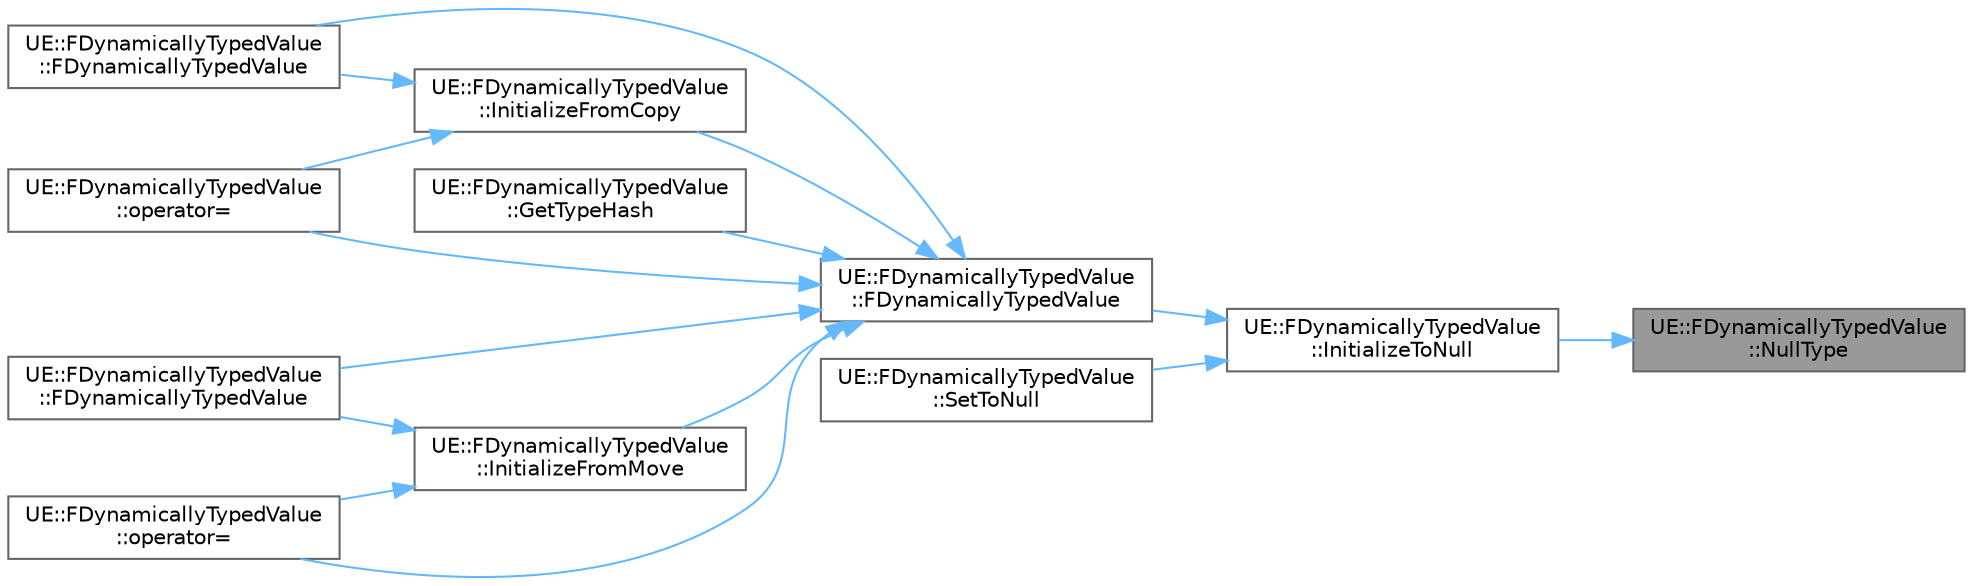 digraph "UE::FDynamicallyTypedValue::NullType"
{
 // INTERACTIVE_SVG=YES
 // LATEX_PDF_SIZE
  bgcolor="transparent";
  edge [fontname=Helvetica,fontsize=10,labelfontname=Helvetica,labelfontsize=10];
  node [fontname=Helvetica,fontsize=10,shape=box,height=0.2,width=0.4];
  rankdir="RL";
  Node1 [id="Node000001",label="UE::FDynamicallyTypedValue\l::NullType",height=0.2,width=0.4,color="gray40", fillcolor="grey60", style="filled", fontcolor="black",tooltip=" "];
  Node1 -> Node2 [id="edge1_Node000001_Node000002",dir="back",color="steelblue1",style="solid",tooltip=" "];
  Node2 [id="Node000002",label="UE::FDynamicallyTypedValue\l::InitializeToNull",height=0.2,width=0.4,color="grey40", fillcolor="white", style="filled",URL="$d3/dd7/structUE_1_1FDynamicallyTypedValue.html#a3175def8b5bb02597c78a87d3cb59448",tooltip=" "];
  Node2 -> Node3 [id="edge2_Node000002_Node000003",dir="back",color="steelblue1",style="solid",tooltip=" "];
  Node3 [id="Node000003",label="UE::FDynamicallyTypedValue\l::FDynamicallyTypedValue",height=0.2,width=0.4,color="grey40", fillcolor="white", style="filled",URL="$d3/dd7/structUE_1_1FDynamicallyTypedValue.html#a6570fdd2ad524277507fda2c45e01442",tooltip=" "];
  Node3 -> Node4 [id="edge3_Node000003_Node000004",dir="back",color="steelblue1",style="solid",tooltip=" "];
  Node4 [id="Node000004",label="UE::FDynamicallyTypedValue\l::FDynamicallyTypedValue",height=0.2,width=0.4,color="grey40", fillcolor="white", style="filled",URL="$d3/dd7/structUE_1_1FDynamicallyTypedValue.html#aff16ff124e6cc7a42beb8c4d45af4969",tooltip=" "];
  Node3 -> Node5 [id="edge4_Node000003_Node000005",dir="back",color="steelblue1",style="solid",tooltip=" "];
  Node5 [id="Node000005",label="UE::FDynamicallyTypedValue\l::FDynamicallyTypedValue",height=0.2,width=0.4,color="grey40", fillcolor="white", style="filled",URL="$d3/dd7/structUE_1_1FDynamicallyTypedValue.html#ae864179a936b1ce8743c31a3821d8ce1",tooltip=" "];
  Node3 -> Node6 [id="edge5_Node000003_Node000006",dir="back",color="steelblue1",style="solid",tooltip=" "];
  Node6 [id="Node000006",label="UE::FDynamicallyTypedValue\l::GetTypeHash",height=0.2,width=0.4,color="grey40", fillcolor="white", style="filled",URL="$d3/dd7/structUE_1_1FDynamicallyTypedValue.html#a46ae22d2ace49c47c50f6d5689735f65",tooltip=" "];
  Node3 -> Node7 [id="edge6_Node000003_Node000007",dir="back",color="steelblue1",style="solid",tooltip=" "];
  Node7 [id="Node000007",label="UE::FDynamicallyTypedValue\l::InitializeFromCopy",height=0.2,width=0.4,color="grey40", fillcolor="white", style="filled",URL="$d3/dd7/structUE_1_1FDynamicallyTypedValue.html#a4e4dc7f786b7dba77095c1f6cac93d1f",tooltip=" "];
  Node7 -> Node4 [id="edge7_Node000007_Node000004",dir="back",color="steelblue1",style="solid",tooltip=" "];
  Node7 -> Node8 [id="edge8_Node000007_Node000008",dir="back",color="steelblue1",style="solid",tooltip=" "];
  Node8 [id="Node000008",label="UE::FDynamicallyTypedValue\l::operator=",height=0.2,width=0.4,color="grey40", fillcolor="white", style="filled",URL="$d3/dd7/structUE_1_1FDynamicallyTypedValue.html#a18da43501de1bc93076d2f85a638322d",tooltip=" "];
  Node3 -> Node9 [id="edge9_Node000003_Node000009",dir="back",color="steelblue1",style="solid",tooltip=" "];
  Node9 [id="Node000009",label="UE::FDynamicallyTypedValue\l::InitializeFromMove",height=0.2,width=0.4,color="grey40", fillcolor="white", style="filled",URL="$d3/dd7/structUE_1_1FDynamicallyTypedValue.html#ae5e85588c66870042d049769a80248df",tooltip=" "];
  Node9 -> Node5 [id="edge10_Node000009_Node000005",dir="back",color="steelblue1",style="solid",tooltip=" "];
  Node9 -> Node10 [id="edge11_Node000009_Node000010",dir="back",color="steelblue1",style="solid",tooltip=" "];
  Node10 [id="Node000010",label="UE::FDynamicallyTypedValue\l::operator=",height=0.2,width=0.4,color="grey40", fillcolor="white", style="filled",URL="$d3/dd7/structUE_1_1FDynamicallyTypedValue.html#af383c76b5728555837323ed2c4c3f2a1",tooltip=" "];
  Node3 -> Node8 [id="edge12_Node000003_Node000008",dir="back",color="steelblue1",style="solid",tooltip=" "];
  Node3 -> Node10 [id="edge13_Node000003_Node000010",dir="back",color="steelblue1",style="solid",tooltip=" "];
  Node2 -> Node11 [id="edge14_Node000002_Node000011",dir="back",color="steelblue1",style="solid",tooltip=" "];
  Node11 [id="Node000011",label="UE::FDynamicallyTypedValue\l::SetToNull",height=0.2,width=0.4,color="grey40", fillcolor="white", style="filled",URL="$d3/dd7/structUE_1_1FDynamicallyTypedValue.html#a311bad33f88d8073c8753b78491d6cf1",tooltip=" "];
}
